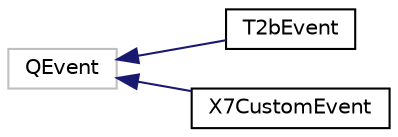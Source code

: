 digraph "Graphical Class Hierarchy"
{
 // LATEX_PDF_SIZE
  edge [fontname="Helvetica",fontsize="10",labelfontname="Helvetica",labelfontsize="10"];
  node [fontname="Helvetica",fontsize="10",shape=record];
  rankdir="LR";
  Node41 [label="QEvent",height=0.2,width=0.4,color="grey75", fillcolor="white", style="filled",tooltip=" "];
  Node41 -> Node0 [dir="back",color="midnightblue",fontsize="10",style="solid",fontname="Helvetica"];
  Node0 [label="T2bEvent",height=0.2,width=0.4,color="black", fillcolor="white", style="filled",URL="$class_t2b_event.html",tooltip=" "];
  Node41 -> Node43 [dir="back",color="midnightblue",fontsize="10",style="solid",fontname="Helvetica"];
  Node43 [label="X7CustomEvent",height=0.2,width=0.4,color="black", fillcolor="white", style="filled",URL="$class_x7_custom_event.html",tooltip=" "];
}
